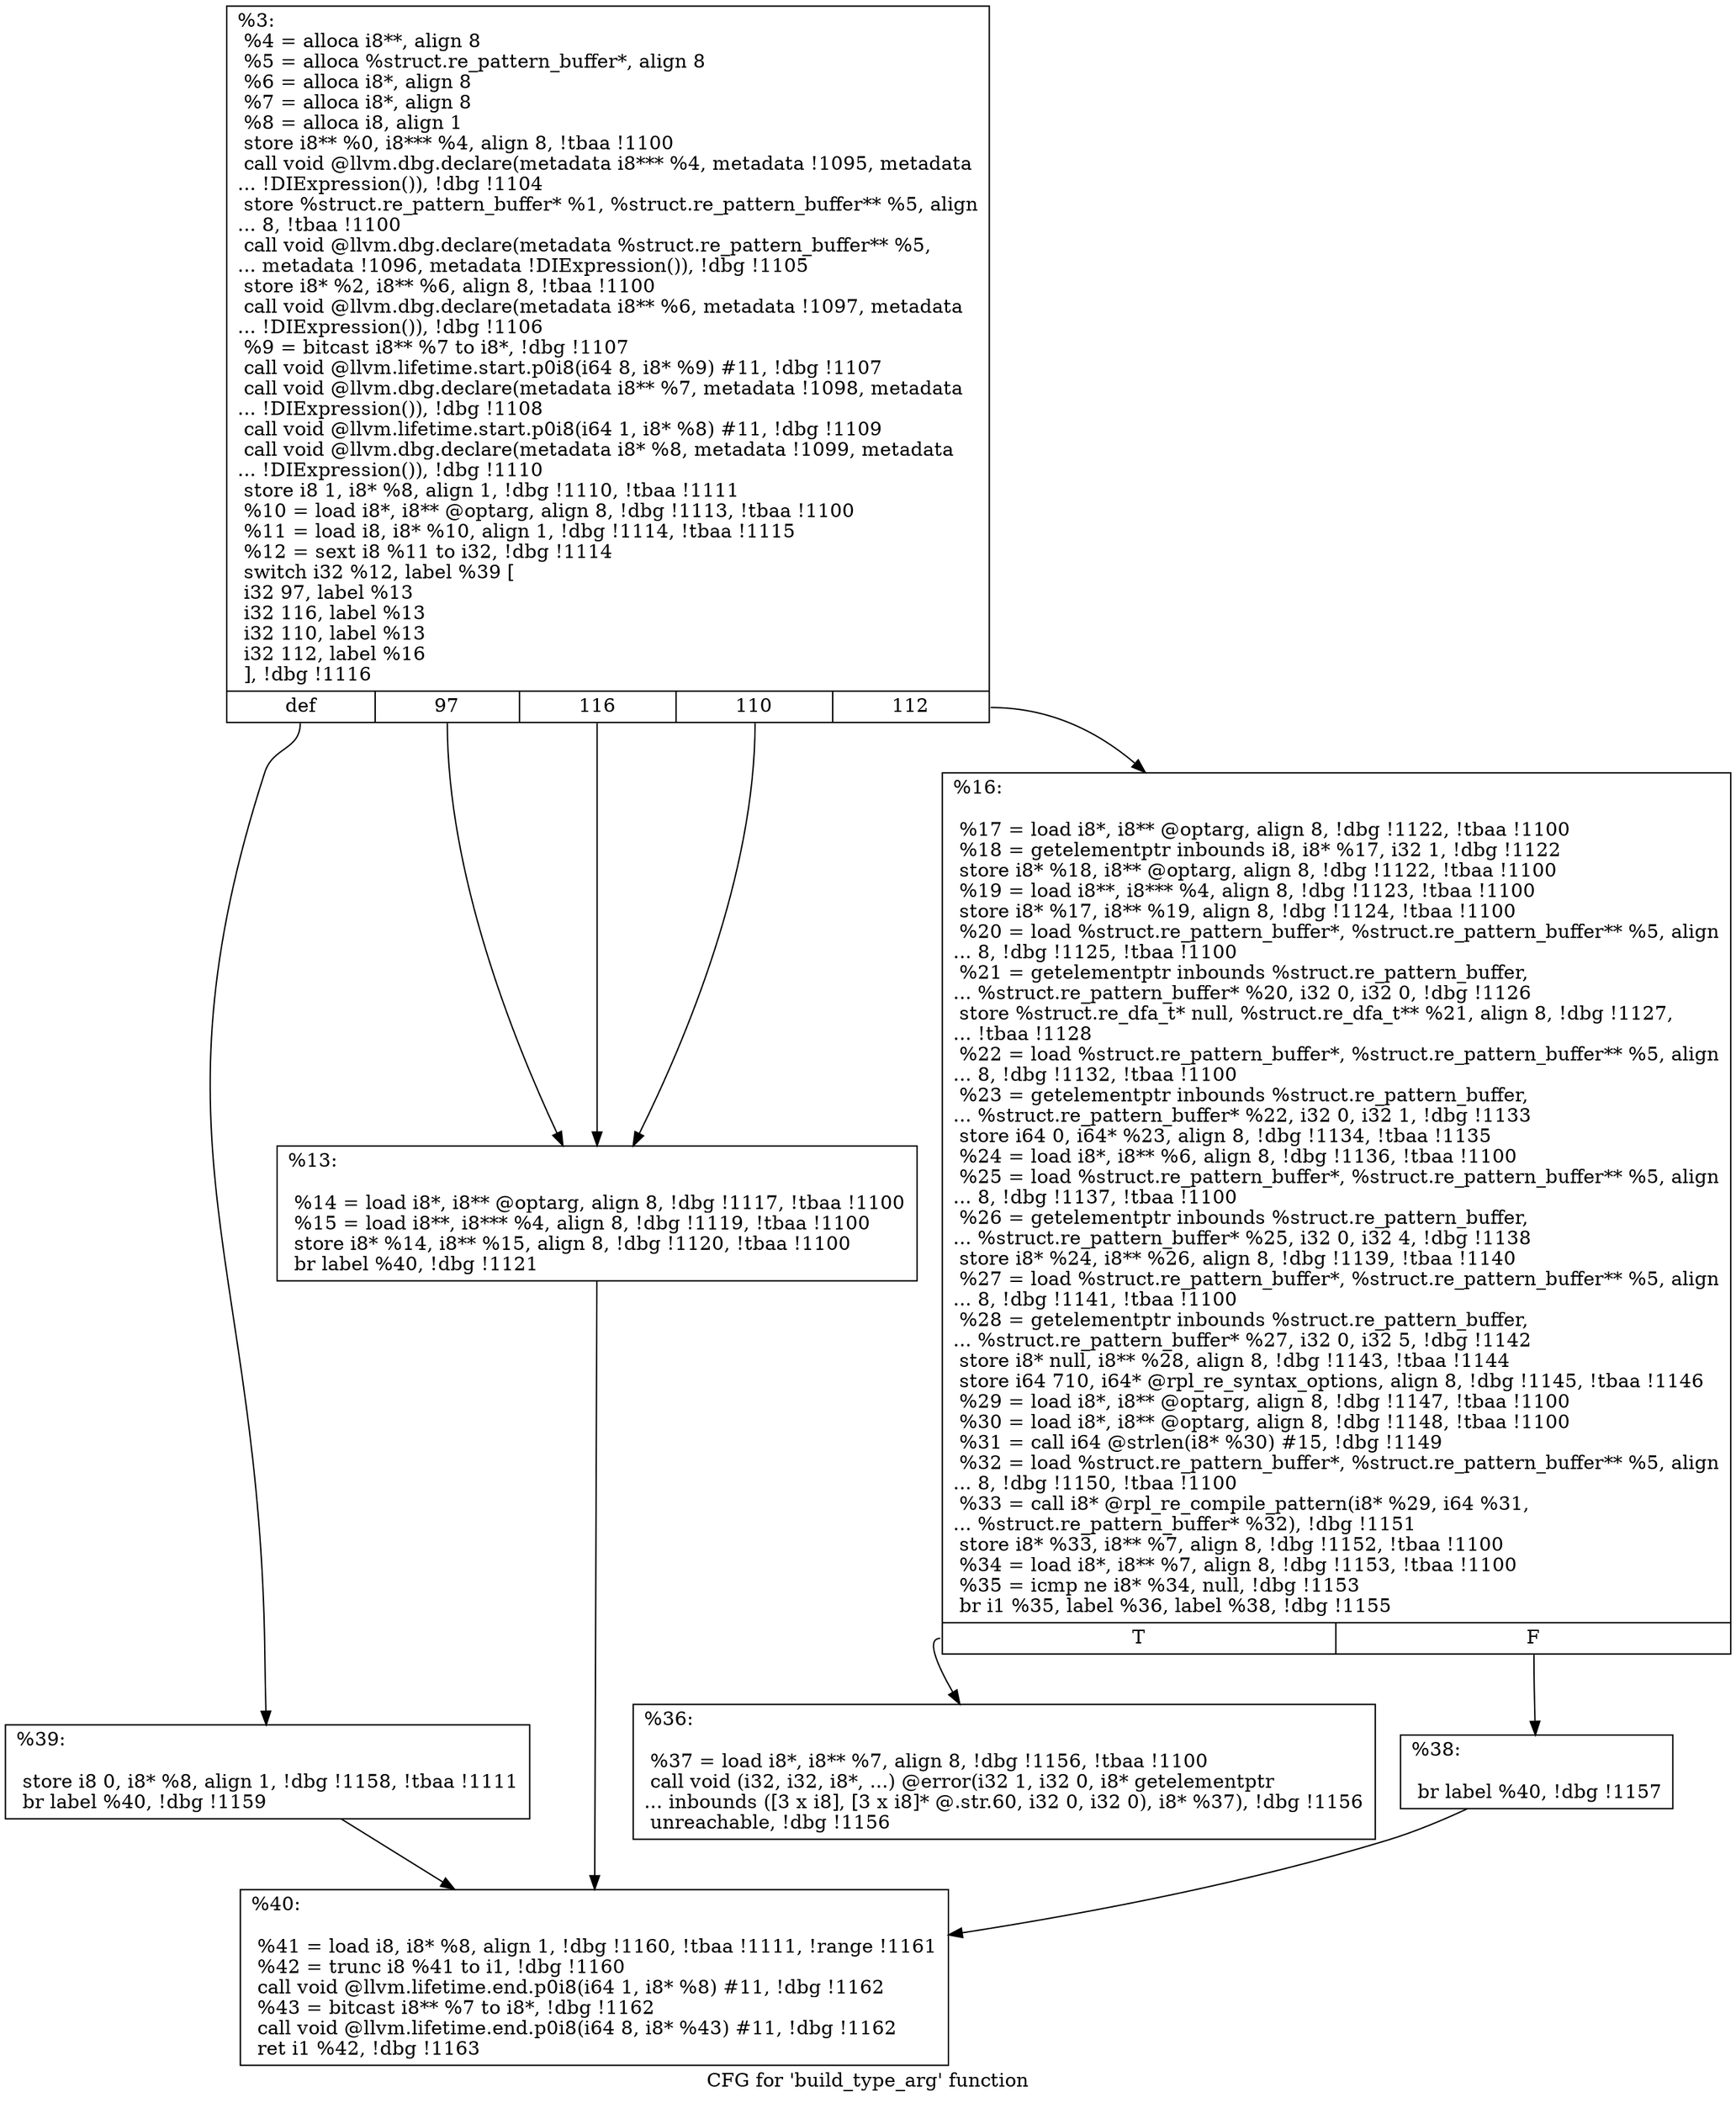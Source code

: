 digraph "CFG for 'build_type_arg' function" {
	label="CFG for 'build_type_arg' function";

	Node0x1ba6710 [shape=record,label="{%3:\l  %4 = alloca i8**, align 8\l  %5 = alloca %struct.re_pattern_buffer*, align 8\l  %6 = alloca i8*, align 8\l  %7 = alloca i8*, align 8\l  %8 = alloca i8, align 1\l  store i8** %0, i8*** %4, align 8, !tbaa !1100\l  call void @llvm.dbg.declare(metadata i8*** %4, metadata !1095, metadata\l... !DIExpression()), !dbg !1104\l  store %struct.re_pattern_buffer* %1, %struct.re_pattern_buffer** %5, align\l... 8, !tbaa !1100\l  call void @llvm.dbg.declare(metadata %struct.re_pattern_buffer** %5,\l... metadata !1096, metadata !DIExpression()), !dbg !1105\l  store i8* %2, i8** %6, align 8, !tbaa !1100\l  call void @llvm.dbg.declare(metadata i8** %6, metadata !1097, metadata\l... !DIExpression()), !dbg !1106\l  %9 = bitcast i8** %7 to i8*, !dbg !1107\l  call void @llvm.lifetime.start.p0i8(i64 8, i8* %9) #11, !dbg !1107\l  call void @llvm.dbg.declare(metadata i8** %7, metadata !1098, metadata\l... !DIExpression()), !dbg !1108\l  call void @llvm.lifetime.start.p0i8(i64 1, i8* %8) #11, !dbg !1109\l  call void @llvm.dbg.declare(metadata i8* %8, metadata !1099, metadata\l... !DIExpression()), !dbg !1110\l  store i8 1, i8* %8, align 1, !dbg !1110, !tbaa !1111\l  %10 = load i8*, i8** @optarg, align 8, !dbg !1113, !tbaa !1100\l  %11 = load i8, i8* %10, align 1, !dbg !1114, !tbaa !1115\l  %12 = sext i8 %11 to i32, !dbg !1114\l  switch i32 %12, label %39 [\l    i32 97, label %13\l    i32 116, label %13\l    i32 110, label %13\l    i32 112, label %16\l  ], !dbg !1116\l|{<s0>def|<s1>97|<s2>116|<s3>110|<s4>112}}"];
	Node0x1ba6710:s0 -> Node0x1b90e70;
	Node0x1ba6710:s1 -> Node0x1b90d30;
	Node0x1ba6710:s2 -> Node0x1b90d30;
	Node0x1ba6710:s3 -> Node0x1b90d30;
	Node0x1ba6710:s4 -> Node0x1b90d80;
	Node0x1b90d30 [shape=record,label="{%13:\l\l  %14 = load i8*, i8** @optarg, align 8, !dbg !1117, !tbaa !1100\l  %15 = load i8**, i8*** %4, align 8, !dbg !1119, !tbaa !1100\l  store i8* %14, i8** %15, align 8, !dbg !1120, !tbaa !1100\l  br label %40, !dbg !1121\l}"];
	Node0x1b90d30 -> Node0x1b90ec0;
	Node0x1b90d80 [shape=record,label="{%16:\l\l  %17 = load i8*, i8** @optarg, align 8, !dbg !1122, !tbaa !1100\l  %18 = getelementptr inbounds i8, i8* %17, i32 1, !dbg !1122\l  store i8* %18, i8** @optarg, align 8, !dbg !1122, !tbaa !1100\l  %19 = load i8**, i8*** %4, align 8, !dbg !1123, !tbaa !1100\l  store i8* %17, i8** %19, align 8, !dbg !1124, !tbaa !1100\l  %20 = load %struct.re_pattern_buffer*, %struct.re_pattern_buffer** %5, align\l... 8, !dbg !1125, !tbaa !1100\l  %21 = getelementptr inbounds %struct.re_pattern_buffer,\l... %struct.re_pattern_buffer* %20, i32 0, i32 0, !dbg !1126\l  store %struct.re_dfa_t* null, %struct.re_dfa_t** %21, align 8, !dbg !1127,\l... !tbaa !1128\l  %22 = load %struct.re_pattern_buffer*, %struct.re_pattern_buffer** %5, align\l... 8, !dbg !1132, !tbaa !1100\l  %23 = getelementptr inbounds %struct.re_pattern_buffer,\l... %struct.re_pattern_buffer* %22, i32 0, i32 1, !dbg !1133\l  store i64 0, i64* %23, align 8, !dbg !1134, !tbaa !1135\l  %24 = load i8*, i8** %6, align 8, !dbg !1136, !tbaa !1100\l  %25 = load %struct.re_pattern_buffer*, %struct.re_pattern_buffer** %5, align\l... 8, !dbg !1137, !tbaa !1100\l  %26 = getelementptr inbounds %struct.re_pattern_buffer,\l... %struct.re_pattern_buffer* %25, i32 0, i32 4, !dbg !1138\l  store i8* %24, i8** %26, align 8, !dbg !1139, !tbaa !1140\l  %27 = load %struct.re_pattern_buffer*, %struct.re_pattern_buffer** %5, align\l... 8, !dbg !1141, !tbaa !1100\l  %28 = getelementptr inbounds %struct.re_pattern_buffer,\l... %struct.re_pattern_buffer* %27, i32 0, i32 5, !dbg !1142\l  store i8* null, i8** %28, align 8, !dbg !1143, !tbaa !1144\l  store i64 710, i64* @rpl_re_syntax_options, align 8, !dbg !1145, !tbaa !1146\l  %29 = load i8*, i8** @optarg, align 8, !dbg !1147, !tbaa !1100\l  %30 = load i8*, i8** @optarg, align 8, !dbg !1148, !tbaa !1100\l  %31 = call i64 @strlen(i8* %30) #15, !dbg !1149\l  %32 = load %struct.re_pattern_buffer*, %struct.re_pattern_buffer** %5, align\l... 8, !dbg !1150, !tbaa !1100\l  %33 = call i8* @rpl_re_compile_pattern(i8* %29, i64 %31,\l... %struct.re_pattern_buffer* %32), !dbg !1151\l  store i8* %33, i8** %7, align 8, !dbg !1152, !tbaa !1100\l  %34 = load i8*, i8** %7, align 8, !dbg !1153, !tbaa !1100\l  %35 = icmp ne i8* %34, null, !dbg !1153\l  br i1 %35, label %36, label %38, !dbg !1155\l|{<s0>T|<s1>F}}"];
	Node0x1b90d80:s0 -> Node0x1b90dd0;
	Node0x1b90d80:s1 -> Node0x1b90e20;
	Node0x1b90dd0 [shape=record,label="{%36:\l\l  %37 = load i8*, i8** %7, align 8, !dbg !1156, !tbaa !1100\l  call void (i32, i32, i8*, ...) @error(i32 1, i32 0, i8* getelementptr\l... inbounds ([3 x i8], [3 x i8]* @.str.60, i32 0, i32 0), i8* %37), !dbg !1156\l  unreachable, !dbg !1156\l}"];
	Node0x1b90e20 [shape=record,label="{%38:\l\l  br label %40, !dbg !1157\l}"];
	Node0x1b90e20 -> Node0x1b90ec0;
	Node0x1b90e70 [shape=record,label="{%39:\l\l  store i8 0, i8* %8, align 1, !dbg !1158, !tbaa !1111\l  br label %40, !dbg !1159\l}"];
	Node0x1b90e70 -> Node0x1b90ec0;
	Node0x1b90ec0 [shape=record,label="{%40:\l\l  %41 = load i8, i8* %8, align 1, !dbg !1160, !tbaa !1111, !range !1161\l  %42 = trunc i8 %41 to i1, !dbg !1160\l  call void @llvm.lifetime.end.p0i8(i64 1, i8* %8) #11, !dbg !1162\l  %43 = bitcast i8** %7 to i8*, !dbg !1162\l  call void @llvm.lifetime.end.p0i8(i64 8, i8* %43) #11, !dbg !1162\l  ret i1 %42, !dbg !1163\l}"];
}
